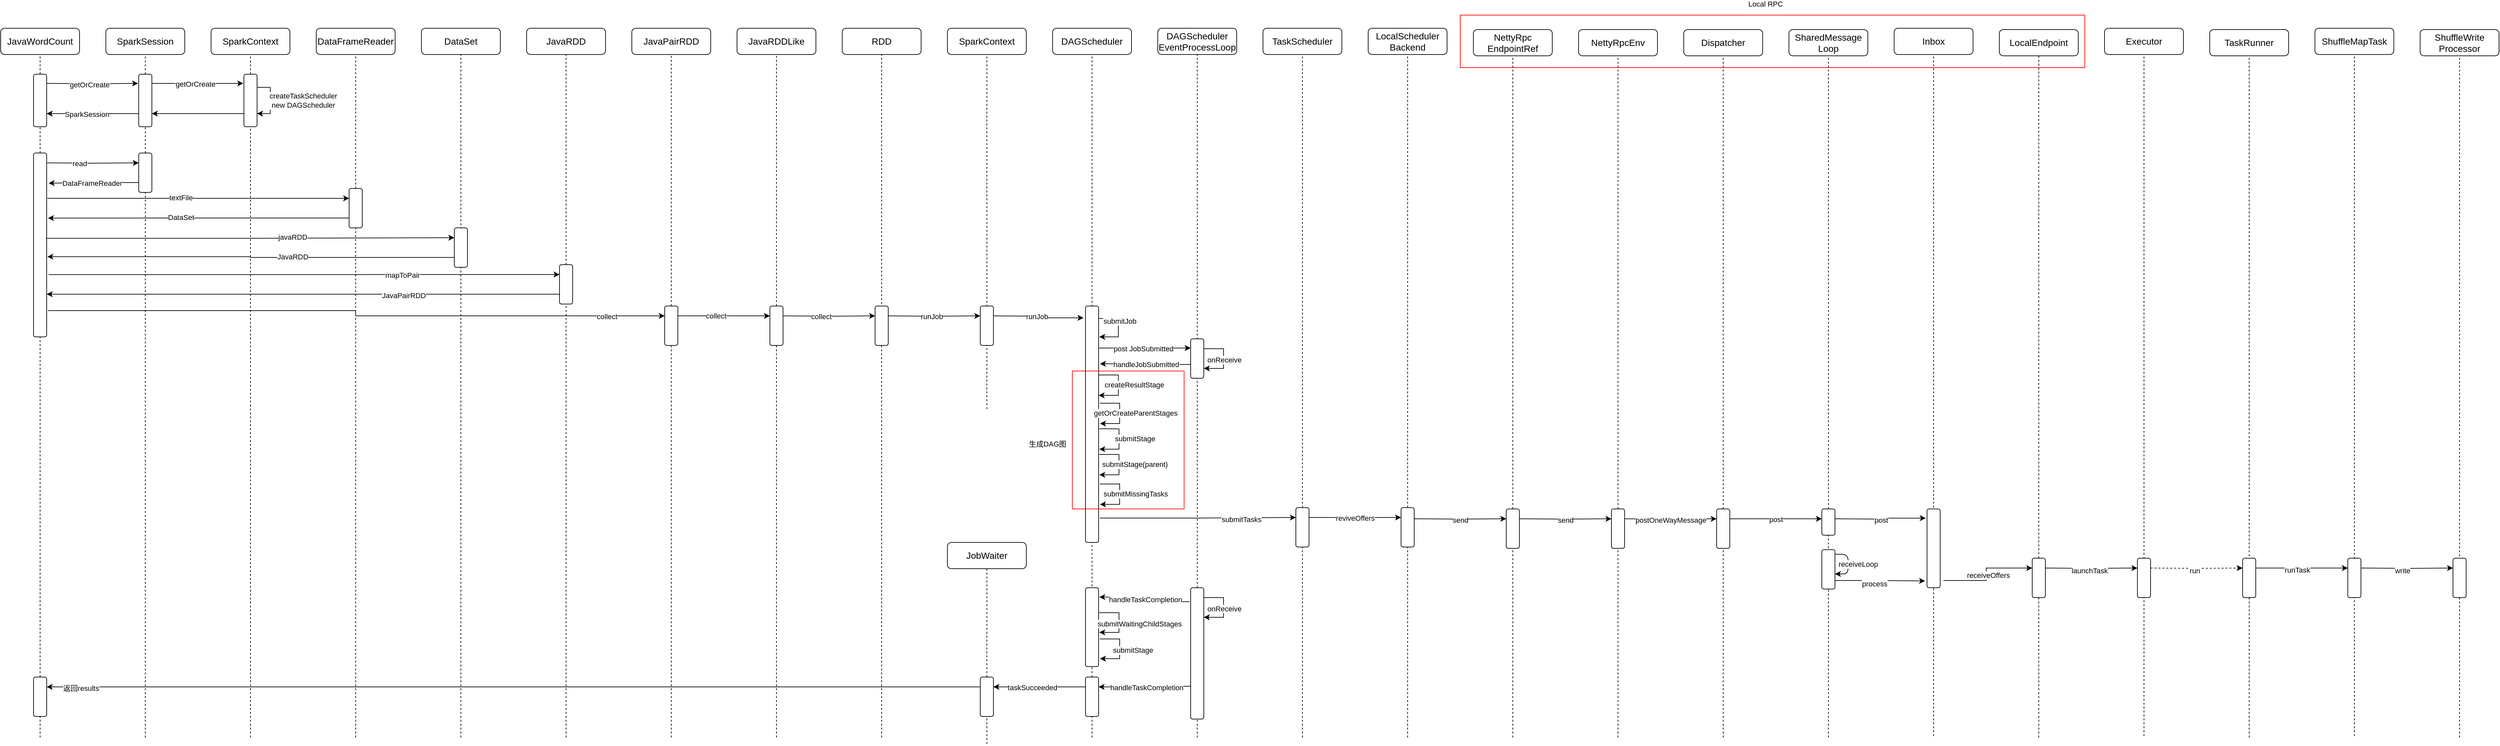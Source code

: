 <mxfile version="20.1.2" type="github">
  <diagram id="U8BS91Y_MRsQbwHD1So6" name="Page-1">
    <mxGraphModel dx="6633" dy="1079" grid="1" gridSize="10" guides="1" tooltips="1" connect="1" arrows="1" fold="1" page="1" pageScale="1" pageWidth="5000" pageHeight="3000" math="0" shadow="0">
      <root>
        <mxCell id="0" />
        <mxCell id="1" parent="0" />
        <mxCell id="0Mfr6jbFzVe-f7cG6Vl7-1" value="DataFrameReader" style="rounded=1;html=1;fontSize=14;whiteSpace=wrap;" parent="1" vertex="1">
          <mxGeometry x="-4440" y="80" width="120" height="40" as="geometry" />
        </mxCell>
        <mxCell id="0Mfr6jbFzVe-f7cG6Vl7-2" value="" style="endArrow=none;dashed=1;html=1;rounded=0;entryX=0.5;entryY=1;entryDx=0;entryDy=0;startArrow=none;" parent="1" source="-e6ujkZfyic5jgYB_E-2-20" edge="1">
          <mxGeometry width="50" height="50" relative="1" as="geometry">
            <mxPoint x="-4380" y="1160" as="sourcePoint" />
            <mxPoint x="-4380" y="120" as="targetPoint" />
          </mxGeometry>
        </mxCell>
        <mxCell id="0Mfr6jbFzVe-f7cG6Vl7-5" value="DataSet" style="rounded=1;html=1;fontSize=14;whiteSpace=wrap;" parent="1" vertex="1">
          <mxGeometry x="-4280" y="80" width="120" height="40" as="geometry" />
        </mxCell>
        <mxCell id="0Mfr6jbFzVe-f7cG6Vl7-6" value="" style="endArrow=none;dashed=1;html=1;rounded=0;entryX=0.5;entryY=1;entryDx=0;entryDy=0;startArrow=none;" parent="1" edge="1">
          <mxGeometry width="50" height="50" relative="1" as="geometry">
            <mxPoint x="-4220" y="1160" as="sourcePoint" />
            <mxPoint x="-4220" y="120" as="targetPoint" />
          </mxGeometry>
        </mxCell>
        <mxCell id="0Mfr6jbFzVe-f7cG6Vl7-7" value="JavaRDD" style="rounded=1;html=1;fontSize=14;whiteSpace=wrap;" parent="1" vertex="1">
          <mxGeometry x="-4120" y="80" width="120" height="40" as="geometry" />
        </mxCell>
        <mxCell id="0Mfr6jbFzVe-f7cG6Vl7-8" value="" style="endArrow=none;dashed=1;html=1;rounded=0;entryX=0.5;entryY=1;entryDx=0;entryDy=0;startArrow=none;" parent="1" edge="1">
          <mxGeometry width="50" height="50" relative="1" as="geometry">
            <mxPoint x="-4060" y="1160" as="sourcePoint" />
            <mxPoint x="-4060" y="120" as="targetPoint" />
          </mxGeometry>
        </mxCell>
        <mxCell id="0Mfr6jbFzVe-f7cG6Vl7-9" value="JavaPairRDD" style="rounded=1;html=1;fontSize=14;whiteSpace=wrap;" parent="1" vertex="1">
          <mxGeometry x="-3960" y="80" width="120" height="40" as="geometry" />
        </mxCell>
        <mxCell id="0Mfr6jbFzVe-f7cG6Vl7-10" value="" style="endArrow=none;dashed=1;html=1;rounded=0;entryX=0.5;entryY=1;entryDx=0;entryDy=0;startArrow=none;" parent="1" source="-e6ujkZfyic5jgYB_E-2-28" edge="1">
          <mxGeometry width="50" height="50" relative="1" as="geometry">
            <mxPoint x="-3900" y="1160" as="sourcePoint" />
            <mxPoint x="-3900" y="120" as="targetPoint" />
          </mxGeometry>
        </mxCell>
        <mxCell id="0Mfr6jbFzVe-f7cG6Vl7-11" value="JavaRDDLike" style="rounded=1;html=1;fontSize=14;whiteSpace=wrap;" parent="1" vertex="1">
          <mxGeometry x="-3800" y="80" width="120" height="40" as="geometry" />
        </mxCell>
        <mxCell id="0Mfr6jbFzVe-f7cG6Vl7-12" value="" style="endArrow=none;dashed=1;html=1;rounded=0;entryX=0.5;entryY=1;entryDx=0;entryDy=0;startArrow=none;" parent="1" source="-e6ujkZfyic5jgYB_E-2-44" edge="1">
          <mxGeometry width="50" height="50" relative="1" as="geometry">
            <mxPoint x="-3740" y="1160" as="sourcePoint" />
            <mxPoint x="-3740" y="120" as="targetPoint" />
          </mxGeometry>
        </mxCell>
        <mxCell id="0Mfr6jbFzVe-f7cG6Vl7-13" value="RDD" style="rounded=1;html=1;fontSize=14;whiteSpace=wrap;" parent="1" vertex="1">
          <mxGeometry x="-3640" y="80" width="120" height="40" as="geometry" />
        </mxCell>
        <mxCell id="0Mfr6jbFzVe-f7cG6Vl7-14" value="" style="endArrow=none;dashed=1;html=1;rounded=0;entryX=0.5;entryY=1;entryDx=0;entryDy=0;startArrow=none;" parent="1" edge="1">
          <mxGeometry width="50" height="50" relative="1" as="geometry">
            <mxPoint x="-3580" y="1160" as="sourcePoint" />
            <mxPoint x="-3580" y="120" as="targetPoint" />
          </mxGeometry>
        </mxCell>
        <mxCell id="0Mfr6jbFzVe-f7cG6Vl7-15" value="SparkContext" style="rounded=1;html=1;fontSize=14;whiteSpace=wrap;" parent="1" vertex="1">
          <mxGeometry x="-3480" y="80" width="120" height="40" as="geometry" />
        </mxCell>
        <mxCell id="0Mfr6jbFzVe-f7cG6Vl7-16" value="" style="endArrow=none;dashed=1;html=1;rounded=0;entryX=0.5;entryY=1;entryDx=0;entryDy=0;startArrow=none;" parent="1" edge="1">
          <mxGeometry width="50" height="50" relative="1" as="geometry">
            <mxPoint x="-3420" y="660" as="sourcePoint" />
            <mxPoint x="-3420" y="120" as="targetPoint" />
          </mxGeometry>
        </mxCell>
        <mxCell id="0Mfr6jbFzVe-f7cG6Vl7-17" value="DAGScheduler" style="rounded=1;html=1;fontSize=14;whiteSpace=wrap;" parent="1" vertex="1">
          <mxGeometry x="-3320" y="80" width="120" height="40" as="geometry" />
        </mxCell>
        <mxCell id="0Mfr6jbFzVe-f7cG6Vl7-18" value="" style="endArrow=none;dashed=1;html=1;rounded=0;entryX=0.5;entryY=1;entryDx=0;entryDy=0;startArrow=none;" parent="1" edge="1" source="yeJJzaqy2e3DadIRj8Ek-104">
          <mxGeometry width="50" height="50" relative="1" as="geometry">
            <mxPoint x="-3260" y="1160" as="sourcePoint" />
            <mxPoint x="-3260" y="120" as="targetPoint" />
          </mxGeometry>
        </mxCell>
        <mxCell id="0Mfr6jbFzVe-f7cG6Vl7-19" value="&lt;div&gt;DAGScheduler&lt;/div&gt;&lt;div&gt;EventProcessLoop&lt;/div&gt;" style="rounded=1;html=1;fontSize=14;whiteSpace=wrap;" parent="1" vertex="1">
          <mxGeometry x="-3160" y="80" width="120" height="40" as="geometry" />
        </mxCell>
        <mxCell id="0Mfr6jbFzVe-f7cG6Vl7-20" value="" style="endArrow=none;dashed=1;html=1;rounded=0;entryX=0.5;entryY=1;entryDx=0;entryDy=0;startArrow=none;" parent="1" edge="1" source="yeJJzaqy2e3DadIRj8Ek-89">
          <mxGeometry width="50" height="50" relative="1" as="geometry">
            <mxPoint x="-3100" y="1160" as="sourcePoint" />
            <mxPoint x="-3100" y="120" as="targetPoint" />
          </mxGeometry>
        </mxCell>
        <mxCell id="0Mfr6jbFzVe-f7cG6Vl7-21" value="TaskScheduler" style="rounded=1;html=1;fontSize=14;whiteSpace=wrap;" parent="1" vertex="1">
          <mxGeometry x="-3000" y="80" width="120" height="40" as="geometry" />
        </mxCell>
        <mxCell id="0Mfr6jbFzVe-f7cG6Vl7-22" value="" style="endArrow=none;dashed=1;html=1;rounded=0;entryX=0.5;entryY=1;entryDx=0;entryDy=0;startArrow=none;" parent="1" edge="1" source="yeJJzaqy2e3DadIRj8Ek-10">
          <mxGeometry width="50" height="50" relative="1" as="geometry">
            <mxPoint x="-2940" y="1160" as="sourcePoint" />
            <mxPoint x="-2940" y="120" as="targetPoint" />
          </mxGeometry>
        </mxCell>
        <mxCell id="0Mfr6jbFzVe-f7cG6Vl7-23" value="&lt;div&gt;LocalScheduler&lt;/div&gt;&lt;div&gt;Backend&lt;/div&gt;" style="rounded=1;html=1;fontSize=14;whiteSpace=wrap;" parent="1" vertex="1">
          <mxGeometry x="-2840" y="80" width="120" height="40" as="geometry" />
        </mxCell>
        <mxCell id="0Mfr6jbFzVe-f7cG6Vl7-24" value="" style="endArrow=none;dashed=1;html=1;rounded=0;entryX=0.5;entryY=1;entryDx=0;entryDy=0;startArrow=none;" parent="1" edge="1" source="yeJJzaqy2e3DadIRj8Ek-16">
          <mxGeometry width="50" height="50" relative="1" as="geometry">
            <mxPoint x="-2780" y="1160" as="sourcePoint" />
            <mxPoint x="-2780" y="120" as="targetPoint" />
          </mxGeometry>
        </mxCell>
        <mxCell id="0Mfr6jbFzVe-f7cG6Vl7-25" value="SparkContext" style="rounded=1;html=1;fontSize=14;whiteSpace=wrap;" parent="1" vertex="1">
          <mxGeometry x="-4600" y="80" width="120" height="40" as="geometry" />
        </mxCell>
        <mxCell id="0Mfr6jbFzVe-f7cG6Vl7-26" value="" style="endArrow=none;dashed=1;html=1;rounded=0;entryX=0.5;entryY=1;entryDx=0;entryDy=0;startArrow=none;" parent="1" source="-e6ujkZfyic5jgYB_E-2-3" edge="1">
          <mxGeometry width="50" height="50" relative="1" as="geometry">
            <mxPoint x="-4540" y="1160" as="sourcePoint" />
            <mxPoint x="-4540" y="120" as="targetPoint" />
          </mxGeometry>
        </mxCell>
        <mxCell id="0Mfr6jbFzVe-f7cG6Vl7-27" value="SparkSession" style="rounded=1;html=1;fontSize=14;whiteSpace=wrap;" parent="1" vertex="1">
          <mxGeometry x="-4760" y="80" width="120" height="40" as="geometry" />
        </mxCell>
        <mxCell id="0Mfr6jbFzVe-f7cG6Vl7-28" value="" style="endArrow=none;dashed=1;html=1;rounded=0;entryX=0.5;entryY=1;entryDx=0;entryDy=0;startArrow=none;" parent="1" source="-e6ujkZfyic5jgYB_E-2-15" edge="1">
          <mxGeometry width="50" height="50" relative="1" as="geometry">
            <mxPoint x="-4700" y="1160" as="sourcePoint" />
            <mxPoint x="-4700" y="120" as="targetPoint" />
          </mxGeometry>
        </mxCell>
        <mxCell id="0Mfr6jbFzVe-f7cG6Vl7-29" value="JavaWordCount" style="rounded=1;html=1;fontSize=14;whiteSpace=wrap;" parent="1" vertex="1">
          <mxGeometry x="-4920" y="80" width="120" height="40" as="geometry" />
        </mxCell>
        <mxCell id="0Mfr6jbFzVe-f7cG6Vl7-30" value="" style="endArrow=none;dashed=1;html=1;rounded=0;entryX=0.5;entryY=1;entryDx=0;entryDy=0;startArrow=none;" parent="1" source="-e6ujkZfyic5jgYB_E-2-13" edge="1">
          <mxGeometry width="50" height="50" relative="1" as="geometry">
            <mxPoint x="-4860" y="1160" as="sourcePoint" />
            <mxPoint x="-4860" y="120" as="targetPoint" />
          </mxGeometry>
        </mxCell>
        <mxCell id="-e6ujkZfyic5jgYB_E-2-5" style="edgeStyle=orthogonalEdgeStyle;rounded=0;orthogonalLoop=1;jettySize=auto;html=1;entryX=-0.05;entryY=0.175;entryDx=0;entryDy=0;entryPerimeter=0;" parent="1" target="-e6ujkZfyic5jgYB_E-2-2" edge="1">
          <mxGeometry relative="1" as="geometry">
            <mxPoint x="-4850" y="164" as="sourcePoint" />
          </mxGeometry>
        </mxCell>
        <mxCell id="-e6ujkZfyic5jgYB_E-2-7" value="&lt;div&gt;getOrCreate&lt;/div&gt;" style="edgeLabel;html=1;align=center;verticalAlign=middle;resizable=0;points=[];" parent="-e6ujkZfyic5jgYB_E-2-5" vertex="1" connectable="0">
          <mxGeometry x="-0.286" y="-2" relative="1" as="geometry">
            <mxPoint x="15" y="-1" as="offset" />
          </mxGeometry>
        </mxCell>
        <mxCell id="-e6ujkZfyic5jgYB_E-2-1" value="" style="rounded=1;whiteSpace=wrap;html=1;" parent="1" vertex="1">
          <mxGeometry x="-4870" y="150" width="20" height="80" as="geometry" />
        </mxCell>
        <mxCell id="-e6ujkZfyic5jgYB_E-2-6" style="edgeStyle=orthogonalEdgeStyle;rounded=0;orthogonalLoop=1;jettySize=auto;html=1;exitX=0.95;exitY=0.175;exitDx=0;exitDy=0;entryX=-0.05;entryY=0.175;entryDx=0;entryDy=0;entryPerimeter=0;exitPerimeter=0;" parent="1" source="-e6ujkZfyic5jgYB_E-2-2" target="-e6ujkZfyic5jgYB_E-2-3" edge="1">
          <mxGeometry relative="1" as="geometry">
            <mxPoint x="-4560" y="165" as="targetPoint" />
          </mxGeometry>
        </mxCell>
        <mxCell id="-e6ujkZfyic5jgYB_E-2-8" value="getOrCreate" style="edgeLabel;html=1;align=center;verticalAlign=middle;resizable=0;points=[];" parent="-e6ujkZfyic5jgYB_E-2-6" vertex="1" connectable="0">
          <mxGeometry x="-0.343" y="-1" relative="1" as="geometry">
            <mxPoint x="21" as="offset" />
          </mxGeometry>
        </mxCell>
        <mxCell id="-e6ujkZfyic5jgYB_E-2-12" style="edgeStyle=orthogonalEdgeStyle;rounded=0;orthogonalLoop=1;jettySize=auto;html=1;exitX=0;exitY=0.75;exitDx=0;exitDy=0;entryX=1;entryY=0.75;entryDx=0;entryDy=0;" parent="1" source="-e6ujkZfyic5jgYB_E-2-2" target="-e6ujkZfyic5jgYB_E-2-1" edge="1">
          <mxGeometry relative="1" as="geometry" />
        </mxCell>
        <mxCell id="-e6ujkZfyic5jgYB_E-2-26" value="SparkSession" style="edgeLabel;html=1;align=center;verticalAlign=middle;resizable=0;points=[];" parent="-e6ujkZfyic5jgYB_E-2-12" vertex="1" connectable="0">
          <mxGeometry x="0.257" y="1" relative="1" as="geometry">
            <mxPoint x="9" as="offset" />
          </mxGeometry>
        </mxCell>
        <mxCell id="-e6ujkZfyic5jgYB_E-2-2" value="" style="rounded=1;whiteSpace=wrap;html=1;" parent="1" vertex="1">
          <mxGeometry x="-4710" y="150" width="20" height="80" as="geometry" />
        </mxCell>
        <mxCell id="-e6ujkZfyic5jgYB_E-2-11" style="edgeStyle=orthogonalEdgeStyle;rounded=0;orthogonalLoop=1;jettySize=auto;html=1;exitX=0;exitY=0.75;exitDx=0;exitDy=0;entryX=1;entryY=0.75;entryDx=0;entryDy=0;" parent="1" source="-e6ujkZfyic5jgYB_E-2-3" target="-e6ujkZfyic5jgYB_E-2-2" edge="1">
          <mxGeometry relative="1" as="geometry" />
        </mxCell>
        <mxCell id="-e6ujkZfyic5jgYB_E-2-3" value="" style="rounded=1;whiteSpace=wrap;html=1;" parent="1" vertex="1">
          <mxGeometry x="-4550" y="150" width="20" height="80" as="geometry" />
        </mxCell>
        <mxCell id="-e6ujkZfyic5jgYB_E-2-4" value="" style="endArrow=none;dashed=1;html=1;rounded=0;entryX=0.5;entryY=1;entryDx=0;entryDy=0;startArrow=none;" parent="1" target="-e6ujkZfyic5jgYB_E-2-3" edge="1">
          <mxGeometry width="50" height="50" relative="1" as="geometry">
            <mxPoint x="-4540" y="1160" as="sourcePoint" />
            <mxPoint x="-4540" y="120" as="targetPoint" />
          </mxGeometry>
        </mxCell>
        <mxCell id="-e6ujkZfyic5jgYB_E-2-9" value="&lt;div&gt;createTaskScheduler&lt;/div&gt;&lt;div&gt;new DAGScheduler&lt;br&gt;&lt;/div&gt;" style="edgeStyle=orthogonalEdgeStyle;rounded=0;orthogonalLoop=1;jettySize=auto;html=1;exitX=1;exitY=0.25;exitDx=0;exitDy=0;entryX=1;entryY=0.75;entryDx=0;entryDy=0;" parent="1" source="-e6ujkZfyic5jgYB_E-2-3" target="-e6ujkZfyic5jgYB_E-2-3" edge="1">
          <mxGeometry y="50" relative="1" as="geometry">
            <mxPoint as="offset" />
          </mxGeometry>
        </mxCell>
        <mxCell id="-e6ujkZfyic5jgYB_E-2-13" value="" style="rounded=1;whiteSpace=wrap;html=1;" parent="1" vertex="1">
          <mxGeometry x="-4870" y="270" width="20" height="280" as="geometry" />
        </mxCell>
        <mxCell id="-e6ujkZfyic5jgYB_E-2-14" value="" style="endArrow=none;dashed=1;html=1;rounded=0;entryX=0.5;entryY=1;entryDx=0;entryDy=0;startArrow=none;" parent="1" target="-e6ujkZfyic5jgYB_E-2-13" edge="1" source="yeJJzaqy2e3DadIRj8Ek-116">
          <mxGeometry width="50" height="50" relative="1" as="geometry">
            <mxPoint x="-4860" y="1160" as="sourcePoint" />
            <mxPoint x="-4860" y="120" as="targetPoint" />
          </mxGeometry>
        </mxCell>
        <mxCell id="-e6ujkZfyic5jgYB_E-2-17" style="edgeStyle=orthogonalEdgeStyle;rounded=0;orthogonalLoop=1;jettySize=auto;html=1;exitX=0;exitY=0.25;exitDx=0;exitDy=0;entryX=0;entryY=0.25;entryDx=0;entryDy=0;" parent="1" target="-e6ujkZfyic5jgYB_E-2-15" edge="1">
          <mxGeometry relative="1" as="geometry">
            <mxPoint x="-4850" y="285" as="sourcePoint" />
          </mxGeometry>
        </mxCell>
        <mxCell id="-e6ujkZfyic5jgYB_E-2-35" value="read" style="edgeLabel;html=1;align=center;verticalAlign=middle;resizable=0;points=[];" parent="-e6ujkZfyic5jgYB_E-2-17" vertex="1" connectable="0">
          <mxGeometry x="-0.286" relative="1" as="geometry">
            <mxPoint as="offset" />
          </mxGeometry>
        </mxCell>
        <mxCell id="-e6ujkZfyic5jgYB_E-2-19" style="edgeStyle=orthogonalEdgeStyle;rounded=0;orthogonalLoop=1;jettySize=auto;html=1;exitX=0;exitY=0.75;exitDx=0;exitDy=0;entryX=1.15;entryY=0.164;entryDx=0;entryDy=0;entryPerimeter=0;" parent="1" source="-e6ujkZfyic5jgYB_E-2-15" target="-e6ujkZfyic5jgYB_E-2-13" edge="1">
          <mxGeometry relative="1" as="geometry" />
        </mxCell>
        <mxCell id="-e6ujkZfyic5jgYB_E-2-36" value="DataFrameReader" style="edgeLabel;html=1;align=center;verticalAlign=middle;resizable=0;points=[];" parent="-e6ujkZfyic5jgYB_E-2-19" vertex="1" connectable="0">
          <mxGeometry x="0.26" relative="1" as="geometry">
            <mxPoint x="15" as="offset" />
          </mxGeometry>
        </mxCell>
        <mxCell id="-e6ujkZfyic5jgYB_E-2-15" value="" style="rounded=1;whiteSpace=wrap;html=1;" parent="1" vertex="1">
          <mxGeometry x="-4710" y="270" width="20" height="60" as="geometry" />
        </mxCell>
        <mxCell id="-e6ujkZfyic5jgYB_E-2-16" value="" style="endArrow=none;dashed=1;html=1;rounded=0;entryX=0.5;entryY=1;entryDx=0;entryDy=0;startArrow=none;" parent="1" target="-e6ujkZfyic5jgYB_E-2-15" edge="1">
          <mxGeometry width="50" height="50" relative="1" as="geometry">
            <mxPoint x="-4700" y="1160" as="sourcePoint" />
            <mxPoint x="-4700" y="120" as="targetPoint" />
          </mxGeometry>
        </mxCell>
        <mxCell id="-e6ujkZfyic5jgYB_E-2-22" style="edgeStyle=orthogonalEdgeStyle;rounded=0;orthogonalLoop=1;jettySize=auto;html=1;exitX=0;exitY=0.25;exitDx=0;exitDy=0;entryX=1.05;entryY=0.558;entryDx=0;entryDy=0;entryPerimeter=0;" parent="1" edge="1">
          <mxGeometry relative="1" as="geometry">
            <mxPoint x="-4849" y="338.96" as="sourcePoint" />
            <mxPoint x="-4390" y="339" as="targetPoint" />
          </mxGeometry>
        </mxCell>
        <mxCell id="-e6ujkZfyic5jgYB_E-2-37" value="textFile" style="edgeLabel;html=1;align=center;verticalAlign=middle;resizable=0;points=[];" parent="-e6ujkZfyic5jgYB_E-2-22" vertex="1" connectable="0">
          <mxGeometry x="-0.116" y="1" relative="1" as="geometry">
            <mxPoint as="offset" />
          </mxGeometry>
        </mxCell>
        <mxCell id="-e6ujkZfyic5jgYB_E-2-23" style="edgeStyle=orthogonalEdgeStyle;rounded=0;orthogonalLoop=1;jettySize=auto;html=1;exitX=0;exitY=0.75;exitDx=0;exitDy=0;entryX=1.1;entryY=0.354;entryDx=0;entryDy=0;entryPerimeter=0;" parent="1" source="-e6ujkZfyic5jgYB_E-2-20" target="-e6ujkZfyic5jgYB_E-2-13" edge="1">
          <mxGeometry relative="1" as="geometry" />
        </mxCell>
        <mxCell id="-e6ujkZfyic5jgYB_E-2-38" value="DataSet" style="edgeLabel;html=1;align=center;verticalAlign=middle;resizable=0;points=[];" parent="-e6ujkZfyic5jgYB_E-2-23" vertex="1" connectable="0">
          <mxGeometry x="0.118" y="-1" relative="1" as="geometry">
            <mxPoint as="offset" />
          </mxGeometry>
        </mxCell>
        <mxCell id="-e6ujkZfyic5jgYB_E-2-20" value="" style="rounded=1;whiteSpace=wrap;html=1;" parent="1" vertex="1">
          <mxGeometry x="-4390" y="324" width="20" height="60" as="geometry" />
        </mxCell>
        <mxCell id="-e6ujkZfyic5jgYB_E-2-21" value="" style="endArrow=none;dashed=1;html=1;rounded=0;entryX=0.5;entryY=1;entryDx=0;entryDy=0;startArrow=none;" parent="1" target="-e6ujkZfyic5jgYB_E-2-20" edge="1">
          <mxGeometry width="50" height="50" relative="1" as="geometry">
            <mxPoint x="-4380" y="1160" as="sourcePoint" />
            <mxPoint x="-4380" y="120" as="targetPoint" />
          </mxGeometry>
        </mxCell>
        <mxCell id="-e6ujkZfyic5jgYB_E-2-27" style="edgeStyle=orthogonalEdgeStyle;rounded=0;orthogonalLoop=1;jettySize=auto;html=1;exitX=0.95;exitY=0.464;exitDx=0;exitDy=0;entryX=0;entryY=0.25;entryDx=0;entryDy=0;exitPerimeter=0;" parent="1" source="-e6ujkZfyic5jgYB_E-2-13" target="-e6ujkZfyic5jgYB_E-2-24" edge="1">
          <mxGeometry relative="1" as="geometry" />
        </mxCell>
        <mxCell id="-e6ujkZfyic5jgYB_E-2-39" value="javaRDD" style="edgeLabel;html=1;align=center;verticalAlign=middle;resizable=0;points=[];" parent="-e6ujkZfyic5jgYB_E-2-27" vertex="1" connectable="0">
          <mxGeometry x="0.209" y="1" relative="1" as="geometry">
            <mxPoint as="offset" />
          </mxGeometry>
        </mxCell>
        <mxCell id="-e6ujkZfyic5jgYB_E-2-30" style="edgeStyle=orthogonalEdgeStyle;rounded=0;orthogonalLoop=1;jettySize=auto;html=1;exitX=0;exitY=0.75;exitDx=0;exitDy=0;entryX=1.05;entryY=0.564;entryDx=0;entryDy=0;entryPerimeter=0;" parent="1" source="-e6ujkZfyic5jgYB_E-2-24" target="-e6ujkZfyic5jgYB_E-2-13" edge="1">
          <mxGeometry relative="1" as="geometry" />
        </mxCell>
        <mxCell id="-e6ujkZfyic5jgYB_E-2-40" value="JavaRDD" style="edgeLabel;html=1;align=center;verticalAlign=middle;resizable=0;points=[];" parent="-e6ujkZfyic5jgYB_E-2-30" vertex="1" connectable="0">
          <mxGeometry x="-0.171" y="-1" relative="1" as="geometry">
            <mxPoint x="11" as="offset" />
          </mxGeometry>
        </mxCell>
        <mxCell id="-e6ujkZfyic5jgYB_E-2-24" value="" style="rounded=1;whiteSpace=wrap;html=1;" parent="1" vertex="1">
          <mxGeometry x="-4230" y="384" width="20" height="60" as="geometry" />
        </mxCell>
        <mxCell id="-e6ujkZfyic5jgYB_E-2-31" style="edgeStyle=orthogonalEdgeStyle;rounded=0;orthogonalLoop=1;jettySize=auto;html=1;exitX=1.15;exitY=0.661;exitDx=0;exitDy=0;entryX=0;entryY=0.25;entryDx=0;entryDy=0;exitPerimeter=0;" parent="1" source="-e6ujkZfyic5jgYB_E-2-13" target="-e6ujkZfyic5jgYB_E-2-25" edge="1">
          <mxGeometry relative="1" as="geometry" />
        </mxCell>
        <mxCell id="-e6ujkZfyic5jgYB_E-2-41" value="mapToPair" style="edgeLabel;html=1;align=center;verticalAlign=middle;resizable=0;points=[];" parent="-e6ujkZfyic5jgYB_E-2-31" vertex="1" connectable="0">
          <mxGeometry x="0.384" y="-1" relative="1" as="geometry">
            <mxPoint as="offset" />
          </mxGeometry>
        </mxCell>
        <mxCell id="-e6ujkZfyic5jgYB_E-2-32" style="edgeStyle=orthogonalEdgeStyle;rounded=0;orthogonalLoop=1;jettySize=auto;html=1;exitX=0;exitY=0.75;exitDx=0;exitDy=0;" parent="1" source="-e6ujkZfyic5jgYB_E-2-25" edge="1">
          <mxGeometry relative="1" as="geometry">
            <mxPoint x="-4850" y="485" as="targetPoint" />
          </mxGeometry>
        </mxCell>
        <mxCell id="-e6ujkZfyic5jgYB_E-2-42" value="JavaPairRDD" style="edgeLabel;html=1;align=center;verticalAlign=middle;resizable=0;points=[];" parent="-e6ujkZfyic5jgYB_E-2-32" vertex="1" connectable="0">
          <mxGeometry x="-0.364" y="2" relative="1" as="geometry">
            <mxPoint x="11" as="offset" />
          </mxGeometry>
        </mxCell>
        <mxCell id="-e6ujkZfyic5jgYB_E-2-25" value="" style="rounded=1;whiteSpace=wrap;html=1;" parent="1" vertex="1">
          <mxGeometry x="-4070" y="440" width="20" height="60" as="geometry" />
        </mxCell>
        <mxCell id="-e6ujkZfyic5jgYB_E-2-33" style="edgeStyle=orthogonalEdgeStyle;rounded=0;orthogonalLoop=1;jettySize=auto;html=1;exitX=1.1;exitY=0.857;exitDx=0;exitDy=0;entryX=0;entryY=0.25;entryDx=0;entryDy=0;exitPerimeter=0;" parent="1" source="-e6ujkZfyic5jgYB_E-2-13" target="-e6ujkZfyic5jgYB_E-2-28" edge="1">
          <mxGeometry relative="1" as="geometry" />
        </mxCell>
        <mxCell id="-e6ujkZfyic5jgYB_E-2-43" value="collect" style="edgeLabel;html=1;align=center;verticalAlign=middle;resizable=0;points=[];" parent="-e6ujkZfyic5jgYB_E-2-33" vertex="1" connectable="0">
          <mxGeometry x="0.812" y="-1" relative="1" as="geometry">
            <mxPoint x="1" as="offset" />
          </mxGeometry>
        </mxCell>
        <mxCell id="-e6ujkZfyic5jgYB_E-2-46" style="edgeStyle=orthogonalEdgeStyle;rounded=0;orthogonalLoop=1;jettySize=auto;html=1;exitX=1;exitY=0.25;exitDx=0;exitDy=0;entryX=0;entryY=0.25;entryDx=0;entryDy=0;" parent="1" source="-e6ujkZfyic5jgYB_E-2-28" target="-e6ujkZfyic5jgYB_E-2-44" edge="1">
          <mxGeometry relative="1" as="geometry" />
        </mxCell>
        <mxCell id="-e6ujkZfyic5jgYB_E-2-47" value="collect" style="edgeLabel;html=1;align=center;verticalAlign=middle;resizable=0;points=[];" parent="-e6ujkZfyic5jgYB_E-2-46" vertex="1" connectable="0">
          <mxGeometry x="-0.171" relative="1" as="geometry">
            <mxPoint as="offset" />
          </mxGeometry>
        </mxCell>
        <mxCell id="-e6ujkZfyic5jgYB_E-2-28" value="" style="rounded=1;whiteSpace=wrap;html=1;" parent="1" vertex="1">
          <mxGeometry x="-3910" y="503" width="20" height="60" as="geometry" />
        </mxCell>
        <mxCell id="-e6ujkZfyic5jgYB_E-2-29" value="" style="endArrow=none;dashed=1;html=1;rounded=0;entryX=0.5;entryY=1;entryDx=0;entryDy=0;startArrow=none;" parent="1" target="-e6ujkZfyic5jgYB_E-2-28" edge="1">
          <mxGeometry width="50" height="50" relative="1" as="geometry">
            <mxPoint x="-3900" y="1160" as="sourcePoint" />
            <mxPoint x="-3900" y="120" as="targetPoint" />
          </mxGeometry>
        </mxCell>
        <mxCell id="-e6ujkZfyic5jgYB_E-2-44" value="" style="rounded=1;whiteSpace=wrap;html=1;" parent="1" vertex="1">
          <mxGeometry x="-3750" y="503" width="20" height="60" as="geometry" />
        </mxCell>
        <mxCell id="-e6ujkZfyic5jgYB_E-2-45" value="" style="endArrow=none;dashed=1;html=1;rounded=0;entryX=0.5;entryY=1;entryDx=0;entryDy=0;startArrow=none;" parent="1" target="-e6ujkZfyic5jgYB_E-2-44" edge="1">
          <mxGeometry width="50" height="50" relative="1" as="geometry">
            <mxPoint x="-3740" y="1160" as="sourcePoint" />
            <mxPoint x="-3740" y="120" as="targetPoint" />
          </mxGeometry>
        </mxCell>
        <mxCell id="-e6ujkZfyic5jgYB_E-2-48" style="edgeStyle=orthogonalEdgeStyle;rounded=0;orthogonalLoop=1;jettySize=auto;html=1;exitX=1;exitY=0.25;exitDx=0;exitDy=0;entryX=0;entryY=0.25;entryDx=0;entryDy=0;" parent="1" target="-e6ujkZfyic5jgYB_E-2-50" edge="1">
          <mxGeometry relative="1" as="geometry">
            <mxPoint x="-3730" y="518" as="sourcePoint" />
          </mxGeometry>
        </mxCell>
        <mxCell id="-e6ujkZfyic5jgYB_E-2-49" value="collect" style="edgeLabel;html=1;align=center;verticalAlign=middle;resizable=0;points=[];" parent="-e6ujkZfyic5jgYB_E-2-48" vertex="1" connectable="0">
          <mxGeometry x="-0.171" relative="1" as="geometry">
            <mxPoint as="offset" />
          </mxGeometry>
        </mxCell>
        <mxCell id="-e6ujkZfyic5jgYB_E-2-50" value="" style="rounded=1;whiteSpace=wrap;html=1;" parent="1" vertex="1">
          <mxGeometry x="-3590" y="503" width="20" height="60" as="geometry" />
        </mxCell>
        <mxCell id="-e6ujkZfyic5jgYB_E-2-51" style="edgeStyle=orthogonalEdgeStyle;rounded=0;orthogonalLoop=1;jettySize=auto;html=1;exitX=1;exitY=0.25;exitDx=0;exitDy=0;entryX=0;entryY=0.25;entryDx=0;entryDy=0;" parent="1" target="-e6ujkZfyic5jgYB_E-2-53" edge="1">
          <mxGeometry relative="1" as="geometry">
            <mxPoint x="-3570" y="518" as="sourcePoint" />
          </mxGeometry>
        </mxCell>
        <mxCell id="-e6ujkZfyic5jgYB_E-2-52" value="runJob" style="edgeLabel;html=1;align=center;verticalAlign=middle;resizable=0;points=[];" parent="-e6ujkZfyic5jgYB_E-2-51" vertex="1" connectable="0">
          <mxGeometry x="-0.171" relative="1" as="geometry">
            <mxPoint x="8" as="offset" />
          </mxGeometry>
        </mxCell>
        <mxCell id="-e6ujkZfyic5jgYB_E-2-53" value="" style="rounded=1;whiteSpace=wrap;html=1;" parent="1" vertex="1">
          <mxGeometry x="-3430" y="503" width="20" height="60" as="geometry" />
        </mxCell>
        <mxCell id="-e6ujkZfyic5jgYB_E-2-54" style="edgeStyle=orthogonalEdgeStyle;rounded=0;orthogonalLoop=1;jettySize=auto;html=1;exitX=1;exitY=0.25;exitDx=0;exitDy=0;entryX=-0.15;entryY=0.05;entryDx=0;entryDy=0;entryPerimeter=0;" parent="1" target="-e6ujkZfyic5jgYB_E-2-56" edge="1">
          <mxGeometry relative="1" as="geometry">
            <mxPoint x="-3410" y="518" as="sourcePoint" />
          </mxGeometry>
        </mxCell>
        <mxCell id="-e6ujkZfyic5jgYB_E-2-55" value="runJob" style="edgeLabel;html=1;align=center;verticalAlign=middle;resizable=0;points=[];" parent="-e6ujkZfyic5jgYB_E-2-54" vertex="1" connectable="0">
          <mxGeometry x="-0.171" relative="1" as="geometry">
            <mxPoint x="8" as="offset" />
          </mxGeometry>
        </mxCell>
        <mxCell id="-e6ujkZfyic5jgYB_E-2-56" value="" style="rounded=1;whiteSpace=wrap;html=1;" parent="1" vertex="1">
          <mxGeometry x="-3270" y="503" width="20" height="360" as="geometry" />
        </mxCell>
        <mxCell id="-e6ujkZfyic5jgYB_E-2-57" style="edgeStyle=orthogonalEdgeStyle;rounded=0;orthogonalLoop=1;jettySize=auto;html=1;exitX=1;exitY=0.119;exitDx=0;exitDy=0;exitPerimeter=0;" parent="1" source="-e6ujkZfyic5jgYB_E-2-56" edge="1">
          <mxGeometry relative="1" as="geometry">
            <mxPoint x="-3249" y="550" as="targetPoint" />
            <Array as="points">
              <mxPoint x="-3250" y="522" />
              <mxPoint x="-3220" y="522" />
              <mxPoint x="-3220" y="550" />
              <mxPoint x="-3249" y="550" />
            </Array>
          </mxGeometry>
        </mxCell>
        <mxCell id="-e6ujkZfyic5jgYB_E-2-58" value="submitJob" style="edgeLabel;html=1;align=center;verticalAlign=middle;resizable=0;points=[];" parent="-e6ujkZfyic5jgYB_E-2-57" vertex="1" connectable="0">
          <mxGeometry x="0.041" y="2" relative="1" as="geometry">
            <mxPoint as="offset" />
          </mxGeometry>
        </mxCell>
        <mxCell id="-e6ujkZfyic5jgYB_E-2-61" style="edgeStyle=orthogonalEdgeStyle;rounded=0;orthogonalLoop=1;jettySize=auto;html=1;exitX=0;exitY=0.25;exitDx=0;exitDy=0;entryX=1;entryY=0.406;entryDx=0;entryDy=0;entryPerimeter=0;" parent="1" edge="1">
          <mxGeometry relative="1" as="geometry">
            <mxPoint x="-3250" y="566.96" as="sourcePoint" />
            <mxPoint x="-3110" y="567" as="targetPoint" />
          </mxGeometry>
        </mxCell>
        <mxCell id="-e6ujkZfyic5jgYB_E-2-62" value="post JobSubmitted" style="edgeLabel;html=1;align=center;verticalAlign=middle;resizable=0;points=[];" parent="-e6ujkZfyic5jgYB_E-2-61" vertex="1" connectable="0">
          <mxGeometry x="-0.029" y="-1" relative="1" as="geometry">
            <mxPoint as="offset" />
          </mxGeometry>
        </mxCell>
        <mxCell id="-e6ujkZfyic5jgYB_E-2-65" style="edgeStyle=orthogonalEdgeStyle;rounded=0;orthogonalLoop=1;jettySize=auto;html=1;exitX=0;exitY=0.75;exitDx=0;exitDy=0;entryX=1.1;entryY=0.47;entryDx=0;entryDy=0;entryPerimeter=0;" parent="1" edge="1">
          <mxGeometry relative="1" as="geometry">
            <mxPoint x="-3110" y="592" as="sourcePoint" />
            <mxPoint x="-3248" y="591" as="targetPoint" />
            <Array as="points">
              <mxPoint x="-3179" y="592" />
              <mxPoint x="-3179" y="591" />
            </Array>
          </mxGeometry>
        </mxCell>
        <mxCell id="-e6ujkZfyic5jgYB_E-2-66" value="handleJobSubmitted" style="edgeLabel;html=1;align=center;verticalAlign=middle;resizable=0;points=[];" parent="-e6ujkZfyic5jgYB_E-2-65" vertex="1" connectable="0">
          <mxGeometry x="0.11" y="1" relative="1" as="geometry">
            <mxPoint x="8" as="offset" />
          </mxGeometry>
        </mxCell>
        <mxCell id="-e6ujkZfyic5jgYB_E-2-59" value="" style="rounded=1;whiteSpace=wrap;html=1;" parent="1" vertex="1">
          <mxGeometry x="-3110" y="553" width="20" height="60" as="geometry" />
        </mxCell>
        <mxCell id="-e6ujkZfyic5jgYB_E-2-63" style="edgeStyle=orthogonalEdgeStyle;rounded=0;orthogonalLoop=1;jettySize=auto;html=1;exitX=1;exitY=0.25;exitDx=0;exitDy=0;entryX=1;entryY=0.75;entryDx=0;entryDy=0;" parent="1" source="-e6ujkZfyic5jgYB_E-2-59" target="-e6ujkZfyic5jgYB_E-2-59" edge="1">
          <mxGeometry relative="1" as="geometry">
            <Array as="points">
              <mxPoint x="-3060" y="568" />
              <mxPoint x="-3060" y="598" />
            </Array>
          </mxGeometry>
        </mxCell>
        <mxCell id="-e6ujkZfyic5jgYB_E-2-64" value="onReceive" style="edgeLabel;html=1;align=center;verticalAlign=middle;resizable=0;points=[];" parent="-e6ujkZfyic5jgYB_E-2-63" vertex="1" connectable="0">
          <mxGeometry x="0.029" y="1" relative="1" as="geometry">
            <mxPoint as="offset" />
          </mxGeometry>
        </mxCell>
        <mxCell id="-e6ujkZfyic5jgYB_E-2-67" style="edgeStyle=orthogonalEdgeStyle;rounded=0;orthogonalLoop=1;jettySize=auto;html=1;exitX=1;exitY=0.75;exitDx=0;exitDy=0;entryX=1;entryY=0.944;entryDx=0;entryDy=0;entryPerimeter=0;" parent="1" edge="1">
          <mxGeometry relative="1" as="geometry">
            <mxPoint x="-3250" y="608" as="sourcePoint" />
            <mxPoint x="-3250" y="639.04" as="targetPoint" />
            <Array as="points">
              <mxPoint x="-3220" y="608" />
              <mxPoint x="-3220" y="639" />
            </Array>
          </mxGeometry>
        </mxCell>
        <mxCell id="-e6ujkZfyic5jgYB_E-2-68" value="createResultStage" style="edgeLabel;html=1;align=center;verticalAlign=middle;resizable=0;points=[];" parent="-e6ujkZfyic5jgYB_E-2-67" vertex="1" connectable="0">
          <mxGeometry x="-0.011" y="2" relative="1" as="geometry">
            <mxPoint x="22" as="offset" />
          </mxGeometry>
        </mxCell>
        <mxCell id="yeJJzaqy2e3DadIRj8Ek-2" style="edgeStyle=orthogonalEdgeStyle;rounded=0;orthogonalLoop=1;jettySize=auto;html=1;exitX=1;exitY=0.75;exitDx=0;exitDy=0;entryX=1;entryY=0.944;entryDx=0;entryDy=0;entryPerimeter=0;" edge="1" parent="1">
          <mxGeometry relative="1" as="geometry">
            <mxPoint x="-3248" y="651" as="sourcePoint" />
            <mxPoint x="-3248" y="682.04" as="targetPoint" />
            <Array as="points">
              <mxPoint x="-3218" y="651" />
              <mxPoint x="-3218" y="682" />
            </Array>
          </mxGeometry>
        </mxCell>
        <mxCell id="yeJJzaqy2e3DadIRj8Ek-3" value="getOrCreateParentStages" style="edgeLabel;html=1;align=center;verticalAlign=middle;resizable=0;points=[];" vertex="1" connectable="0" parent="yeJJzaqy2e3DadIRj8Ek-2">
          <mxGeometry x="-0.011" y="2" relative="1" as="geometry">
            <mxPoint x="22" as="offset" />
          </mxGeometry>
        </mxCell>
        <mxCell id="yeJJzaqy2e3DadIRj8Ek-4" style="edgeStyle=orthogonalEdgeStyle;rounded=0;orthogonalLoop=1;jettySize=auto;html=1;exitX=1;exitY=0.75;exitDx=0;exitDy=0;entryX=1;entryY=0.944;entryDx=0;entryDy=0;entryPerimeter=0;" edge="1" parent="1">
          <mxGeometry relative="1" as="geometry">
            <mxPoint x="-3249" y="690" as="sourcePoint" />
            <mxPoint x="-3249" y="721.04" as="targetPoint" />
            <Array as="points">
              <mxPoint x="-3219" y="690" />
              <mxPoint x="-3219" y="721" />
            </Array>
          </mxGeometry>
        </mxCell>
        <mxCell id="yeJJzaqy2e3DadIRj8Ek-5" value="submitStage" style="edgeLabel;html=1;align=center;verticalAlign=middle;resizable=0;points=[];" vertex="1" connectable="0" parent="yeJJzaqy2e3DadIRj8Ek-4">
          <mxGeometry x="-0.011" y="2" relative="1" as="geometry">
            <mxPoint x="22" as="offset" />
          </mxGeometry>
        </mxCell>
        <mxCell id="yeJJzaqy2e3DadIRj8Ek-6" style="edgeStyle=orthogonalEdgeStyle;rounded=0;orthogonalLoop=1;jettySize=auto;html=1;exitX=1;exitY=0.75;exitDx=0;exitDy=0;entryX=1;entryY=0.944;entryDx=0;entryDy=0;entryPerimeter=0;" edge="1" parent="1">
          <mxGeometry relative="1" as="geometry">
            <mxPoint x="-3249" y="729" as="sourcePoint" />
            <mxPoint x="-3249" y="760.04" as="targetPoint" />
            <Array as="points">
              <mxPoint x="-3219" y="729" />
              <mxPoint x="-3219" y="760" />
            </Array>
          </mxGeometry>
        </mxCell>
        <mxCell id="yeJJzaqy2e3DadIRj8Ek-7" value="submitStage(parent)" style="edgeLabel;html=1;align=center;verticalAlign=middle;resizable=0;points=[];" vertex="1" connectable="0" parent="yeJJzaqy2e3DadIRj8Ek-6">
          <mxGeometry x="-0.011" y="2" relative="1" as="geometry">
            <mxPoint x="22" as="offset" />
          </mxGeometry>
        </mxCell>
        <mxCell id="yeJJzaqy2e3DadIRj8Ek-8" style="edgeStyle=orthogonalEdgeStyle;rounded=0;orthogonalLoop=1;jettySize=auto;html=1;exitX=1;exitY=0.75;exitDx=0;exitDy=0;entryX=1;entryY=0.944;entryDx=0;entryDy=0;entryPerimeter=0;" edge="1" parent="1">
          <mxGeometry relative="1" as="geometry">
            <mxPoint x="-3248" y="774" as="sourcePoint" />
            <mxPoint x="-3248" y="805.04" as="targetPoint" />
            <Array as="points">
              <mxPoint x="-3218" y="774" />
              <mxPoint x="-3218" y="805" />
            </Array>
          </mxGeometry>
        </mxCell>
        <mxCell id="yeJJzaqy2e3DadIRj8Ek-9" value="submitMissingTasks" style="edgeLabel;html=1;align=center;verticalAlign=middle;resizable=0;points=[];" vertex="1" connectable="0" parent="yeJJzaqy2e3DadIRj8Ek-8">
          <mxGeometry x="-0.011" y="2" relative="1" as="geometry">
            <mxPoint x="22" as="offset" />
          </mxGeometry>
        </mxCell>
        <mxCell id="yeJJzaqy2e3DadIRj8Ek-12" style="edgeStyle=orthogonalEdgeStyle;rounded=0;orthogonalLoop=1;jettySize=auto;html=1;exitX=1.1;exitY=0.897;exitDx=0;exitDy=0;entryX=0;entryY=0.25;entryDx=0;entryDy=0;exitPerimeter=0;" edge="1" parent="1" source="-e6ujkZfyic5jgYB_E-2-56" target="yeJJzaqy2e3DadIRj8Ek-10">
          <mxGeometry relative="1" as="geometry" />
        </mxCell>
        <mxCell id="yeJJzaqy2e3DadIRj8Ek-13" value="&lt;div&gt;submitTasks&lt;/div&gt;" style="edgeLabel;html=1;align=center;verticalAlign=middle;resizable=0;points=[];" vertex="1" connectable="0" parent="yeJJzaqy2e3DadIRj8Ek-12">
          <mxGeometry x="0.19" y="-3" relative="1" as="geometry">
            <mxPoint x="38" as="offset" />
          </mxGeometry>
        </mxCell>
        <mxCell id="yeJJzaqy2e3DadIRj8Ek-18" style="edgeStyle=orthogonalEdgeStyle;rounded=0;orthogonalLoop=1;jettySize=auto;html=1;exitX=1;exitY=0.25;exitDx=0;exitDy=0;entryX=0;entryY=0.25;entryDx=0;entryDy=0;" edge="1" parent="1" source="yeJJzaqy2e3DadIRj8Ek-10" target="yeJJzaqy2e3DadIRj8Ek-16">
          <mxGeometry relative="1" as="geometry" />
        </mxCell>
        <mxCell id="yeJJzaqy2e3DadIRj8Ek-19" value="reviveOffers" style="edgeLabel;html=1;align=center;verticalAlign=middle;resizable=0;points=[];" vertex="1" connectable="0" parent="yeJJzaqy2e3DadIRj8Ek-18">
          <mxGeometry x="-0.214" y="-1" relative="1" as="geometry">
            <mxPoint x="15" as="offset" />
          </mxGeometry>
        </mxCell>
        <mxCell id="yeJJzaqy2e3DadIRj8Ek-10" value="" style="rounded=1;whiteSpace=wrap;html=1;" vertex="1" parent="1">
          <mxGeometry x="-2950" y="810" width="20" height="60" as="geometry" />
        </mxCell>
        <mxCell id="yeJJzaqy2e3DadIRj8Ek-11" value="" style="endArrow=none;dashed=1;html=1;rounded=0;entryX=0.5;entryY=1;entryDx=0;entryDy=0;startArrow=none;" edge="1" parent="1" target="yeJJzaqy2e3DadIRj8Ek-10">
          <mxGeometry width="50" height="50" relative="1" as="geometry">
            <mxPoint x="-2940" y="1160" as="sourcePoint" />
            <mxPoint x="-2940" y="120" as="targetPoint" />
          </mxGeometry>
        </mxCell>
        <mxCell id="yeJJzaqy2e3DadIRj8Ek-15" value="生成DAG图" style="edgeLabel;html=1;align=center;verticalAlign=middle;resizable=0;points=[];" vertex="1" connectable="0" parent="1">
          <mxGeometry x="-3320" y="710" as="geometry">
            <mxPoint x="-8" y="3" as="offset" />
          </mxGeometry>
        </mxCell>
        <mxCell id="yeJJzaqy2e3DadIRj8Ek-14" value="" style="rounded=0;whiteSpace=wrap;html=1;strokeColor=#FF0000;fillColor=none;" vertex="1" parent="1">
          <mxGeometry x="-3290" y="602" width="170" height="210" as="geometry" />
        </mxCell>
        <mxCell id="yeJJzaqy2e3DadIRj8Ek-16" value="" style="rounded=1;whiteSpace=wrap;html=1;" vertex="1" parent="1">
          <mxGeometry x="-2790" y="810" width="20" height="60" as="geometry" />
        </mxCell>
        <mxCell id="yeJJzaqy2e3DadIRj8Ek-17" value="" style="endArrow=none;dashed=1;html=1;rounded=0;entryX=0.5;entryY=1;entryDx=0;entryDy=0;startArrow=none;" edge="1" parent="1" target="yeJJzaqy2e3DadIRj8Ek-16">
          <mxGeometry width="50" height="50" relative="1" as="geometry">
            <mxPoint x="-2780" y="1160" as="sourcePoint" />
            <mxPoint x="-2780" y="120" as="targetPoint" />
          </mxGeometry>
        </mxCell>
        <mxCell id="yeJJzaqy2e3DadIRj8Ek-20" value="&lt;div&gt;NettyRpc&lt;/div&gt;&lt;div&gt;EndpointRef&lt;br&gt;&lt;/div&gt;" style="rounded=1;html=1;fontSize=14;whiteSpace=wrap;" vertex="1" parent="1">
          <mxGeometry x="-2680" y="82" width="120" height="40" as="geometry" />
        </mxCell>
        <mxCell id="yeJJzaqy2e3DadIRj8Ek-21" value="" style="endArrow=none;dashed=1;html=1;rounded=0;entryX=0.5;entryY=1;entryDx=0;entryDy=0;startArrow=none;" edge="1" parent="1">
          <mxGeometry width="50" height="50" relative="1" as="geometry">
            <mxPoint x="-2620" y="1160" as="sourcePoint" />
            <mxPoint x="-2620" y="122" as="targetPoint" />
          </mxGeometry>
        </mxCell>
        <mxCell id="yeJJzaqy2e3DadIRj8Ek-22" style="edgeStyle=orthogonalEdgeStyle;rounded=0;orthogonalLoop=1;jettySize=auto;html=1;exitX=1;exitY=0.25;exitDx=0;exitDy=0;entryX=0;entryY=0.25;entryDx=0;entryDy=0;" edge="1" parent="1" target="yeJJzaqy2e3DadIRj8Ek-24">
          <mxGeometry relative="1" as="geometry">
            <mxPoint x="-2770" y="827" as="sourcePoint" />
          </mxGeometry>
        </mxCell>
        <mxCell id="yeJJzaqy2e3DadIRj8Ek-23" value="send" style="edgeLabel;html=1;align=center;verticalAlign=middle;resizable=0;points=[];" vertex="1" connectable="0" parent="yeJJzaqy2e3DadIRj8Ek-22">
          <mxGeometry x="-0.214" y="-1" relative="1" as="geometry">
            <mxPoint x="15" as="offset" />
          </mxGeometry>
        </mxCell>
        <mxCell id="yeJJzaqy2e3DadIRj8Ek-24" value="" style="rounded=1;whiteSpace=wrap;html=1;" vertex="1" parent="1">
          <mxGeometry x="-2630" y="812" width="20" height="60" as="geometry" />
        </mxCell>
        <mxCell id="yeJJzaqy2e3DadIRj8Ek-25" value="NettyRpcEnv" style="rounded=1;html=1;fontSize=14;whiteSpace=wrap;" vertex="1" parent="1">
          <mxGeometry x="-2520" y="82" width="120" height="40" as="geometry" />
        </mxCell>
        <mxCell id="yeJJzaqy2e3DadIRj8Ek-26" value="" style="endArrow=none;dashed=1;html=1;rounded=0;entryX=0.5;entryY=1;entryDx=0;entryDy=0;startArrow=none;" edge="1" parent="1">
          <mxGeometry width="50" height="50" relative="1" as="geometry">
            <mxPoint x="-2460" y="1160" as="sourcePoint" />
            <mxPoint x="-2460" y="122" as="targetPoint" />
          </mxGeometry>
        </mxCell>
        <mxCell id="yeJJzaqy2e3DadIRj8Ek-27" value="Dispatcher" style="rounded=1;html=1;fontSize=14;whiteSpace=wrap;" vertex="1" parent="1">
          <mxGeometry x="-2360" y="82" width="120" height="40" as="geometry" />
        </mxCell>
        <mxCell id="yeJJzaqy2e3DadIRj8Ek-28" value="" style="endArrow=none;dashed=1;html=1;rounded=0;entryX=0.5;entryY=1;entryDx=0;entryDy=0;startArrow=none;" edge="1" parent="1">
          <mxGeometry width="50" height="50" relative="1" as="geometry">
            <mxPoint x="-2300" y="1160" as="sourcePoint" />
            <mxPoint x="-2300" y="122" as="targetPoint" />
          </mxGeometry>
        </mxCell>
        <mxCell id="yeJJzaqy2e3DadIRj8Ek-29" value="&lt;div&gt;SharedMessage&lt;/div&gt;&lt;div&gt;Loop&lt;/div&gt;" style="rounded=1;html=1;fontSize=14;whiteSpace=wrap;" vertex="1" parent="1">
          <mxGeometry x="-2200" y="82" width="120" height="40" as="geometry" />
        </mxCell>
        <mxCell id="yeJJzaqy2e3DadIRj8Ek-30" value="" style="endArrow=none;dashed=1;html=1;rounded=0;entryX=0.5;entryY=1;entryDx=0;entryDy=0;startArrow=none;" edge="1" parent="1">
          <mxGeometry width="50" height="50" relative="1" as="geometry">
            <mxPoint x="-2140" y="1160" as="sourcePoint" />
            <mxPoint x="-2140" y="122" as="targetPoint" />
          </mxGeometry>
        </mxCell>
        <mxCell id="yeJJzaqy2e3DadIRj8Ek-31" value="Inbox" style="rounded=1;html=1;fontSize=14;whiteSpace=wrap;" vertex="1" parent="1">
          <mxGeometry x="-2040" y="80" width="120" height="40" as="geometry" />
        </mxCell>
        <mxCell id="yeJJzaqy2e3DadIRj8Ek-32" value="" style="endArrow=none;dashed=1;html=1;rounded=0;entryX=0.5;entryY=1;entryDx=0;entryDy=0;startArrow=none;" edge="1" parent="1">
          <mxGeometry width="50" height="50" relative="1" as="geometry">
            <mxPoint x="-1980" y="1158" as="sourcePoint" />
            <mxPoint x="-1980" y="120" as="targetPoint" />
          </mxGeometry>
        </mxCell>
        <mxCell id="yeJJzaqy2e3DadIRj8Ek-33" value="LocalEndpoint" style="rounded=1;html=1;fontSize=14;whiteSpace=wrap;" vertex="1" parent="1">
          <mxGeometry x="-1880" y="82" width="120" height="40" as="geometry" />
        </mxCell>
        <mxCell id="yeJJzaqy2e3DadIRj8Ek-34" value="" style="endArrow=none;dashed=1;html=1;rounded=0;entryX=0.5;entryY=1;entryDx=0;entryDy=0;startArrow=none;" edge="1" parent="1" source="yeJJzaqy2e3DadIRj8Ek-67">
          <mxGeometry width="50" height="50" relative="1" as="geometry">
            <mxPoint x="-1820" y="1160" as="sourcePoint" />
            <mxPoint x="-1820" y="122" as="targetPoint" />
          </mxGeometry>
        </mxCell>
        <mxCell id="yeJJzaqy2e3DadIRj8Ek-35" value="Executor" style="rounded=1;html=1;fontSize=14;whiteSpace=wrap;" vertex="1" parent="1">
          <mxGeometry x="-1720" y="80" width="120" height="40" as="geometry" />
        </mxCell>
        <mxCell id="yeJJzaqy2e3DadIRj8Ek-36" value="" style="endArrow=none;dashed=1;html=1;rounded=0;entryX=0.5;entryY=1;entryDx=0;entryDy=0;startArrow=none;" edge="1" parent="1">
          <mxGeometry width="50" height="50" relative="1" as="geometry">
            <mxPoint x="-1660" y="1158" as="sourcePoint" />
            <mxPoint x="-1660" y="120" as="targetPoint" />
          </mxGeometry>
        </mxCell>
        <mxCell id="yeJJzaqy2e3DadIRj8Ek-37" value="TaskRunner" style="rounded=1;html=1;fontSize=14;whiteSpace=wrap;" vertex="1" parent="1">
          <mxGeometry x="-1560" y="82" width="120" height="40" as="geometry" />
        </mxCell>
        <mxCell id="yeJJzaqy2e3DadIRj8Ek-38" value="" style="endArrow=none;dashed=1;html=1;rounded=0;entryX=0.5;entryY=1;entryDx=0;entryDy=0;startArrow=none;" edge="1" parent="1">
          <mxGeometry width="50" height="50" relative="1" as="geometry">
            <mxPoint x="-1500" y="1160" as="sourcePoint" />
            <mxPoint x="-1500" y="122" as="targetPoint" />
          </mxGeometry>
        </mxCell>
        <mxCell id="yeJJzaqy2e3DadIRj8Ek-39" value="ShuffleMapTask" style="rounded=1;html=1;fontSize=14;whiteSpace=wrap;" vertex="1" parent="1">
          <mxGeometry x="-1400" y="80" width="120" height="40" as="geometry" />
        </mxCell>
        <mxCell id="yeJJzaqy2e3DadIRj8Ek-40" value="" style="endArrow=none;dashed=1;html=1;rounded=0;entryX=0.5;entryY=1;entryDx=0;entryDy=0;startArrow=none;" edge="1" parent="1">
          <mxGeometry width="50" height="50" relative="1" as="geometry">
            <mxPoint x="-1340" y="1158" as="sourcePoint" />
            <mxPoint x="-1340" y="120" as="targetPoint" />
          </mxGeometry>
        </mxCell>
        <mxCell id="yeJJzaqy2e3DadIRj8Ek-41" value="&lt;div&gt;ShuffleWrite&lt;/div&gt;&lt;div&gt;Processor&lt;/div&gt;" style="rounded=1;html=1;fontSize=14;whiteSpace=wrap;" vertex="1" parent="1">
          <mxGeometry x="-1240" y="82" width="120" height="40" as="geometry" />
        </mxCell>
        <mxCell id="yeJJzaqy2e3DadIRj8Ek-42" value="" style="endArrow=none;dashed=1;html=1;rounded=0;entryX=0.5;entryY=1;entryDx=0;entryDy=0;startArrow=none;" edge="1" parent="1">
          <mxGeometry width="50" height="50" relative="1" as="geometry">
            <mxPoint x="-1180" y="1160" as="sourcePoint" />
            <mxPoint x="-1180" y="122" as="targetPoint" />
          </mxGeometry>
        </mxCell>
        <mxCell id="yeJJzaqy2e3DadIRj8Ek-47" style="edgeStyle=orthogonalEdgeStyle;rounded=0;orthogonalLoop=1;jettySize=auto;html=1;exitX=1;exitY=0.25;exitDx=0;exitDy=0;entryX=0;entryY=0.25;entryDx=0;entryDy=0;" edge="1" parent="1" target="yeJJzaqy2e3DadIRj8Ek-49">
          <mxGeometry relative="1" as="geometry">
            <mxPoint x="-2610" y="827" as="sourcePoint" />
          </mxGeometry>
        </mxCell>
        <mxCell id="yeJJzaqy2e3DadIRj8Ek-48" value="send" style="edgeLabel;html=1;align=center;verticalAlign=middle;resizable=0;points=[];" vertex="1" connectable="0" parent="yeJJzaqy2e3DadIRj8Ek-47">
          <mxGeometry x="-0.214" y="-1" relative="1" as="geometry">
            <mxPoint x="15" as="offset" />
          </mxGeometry>
        </mxCell>
        <mxCell id="yeJJzaqy2e3DadIRj8Ek-49" value="" style="rounded=1;whiteSpace=wrap;html=1;" vertex="1" parent="1">
          <mxGeometry x="-2470" y="812" width="20" height="60" as="geometry" />
        </mxCell>
        <mxCell id="yeJJzaqy2e3DadIRj8Ek-50" style="edgeStyle=orthogonalEdgeStyle;rounded=0;orthogonalLoop=1;jettySize=auto;html=1;exitX=1;exitY=0.25;exitDx=0;exitDy=0;entryX=0;entryY=0.25;entryDx=0;entryDy=0;" edge="1" parent="1" target="yeJJzaqy2e3DadIRj8Ek-52">
          <mxGeometry relative="1" as="geometry">
            <mxPoint x="-2450" y="827" as="sourcePoint" />
          </mxGeometry>
        </mxCell>
        <mxCell id="yeJJzaqy2e3DadIRj8Ek-51" value="postOneWayMessage" style="edgeLabel;html=1;align=center;verticalAlign=middle;resizable=0;points=[];" vertex="1" connectable="0" parent="yeJJzaqy2e3DadIRj8Ek-50">
          <mxGeometry x="-0.214" y="-1" relative="1" as="geometry">
            <mxPoint x="15" as="offset" />
          </mxGeometry>
        </mxCell>
        <mxCell id="yeJJzaqy2e3DadIRj8Ek-52" value="" style="rounded=1;whiteSpace=wrap;html=1;" vertex="1" parent="1">
          <mxGeometry x="-2310" y="812" width="20" height="60" as="geometry" />
        </mxCell>
        <mxCell id="yeJJzaqy2e3DadIRj8Ek-53" style="edgeStyle=orthogonalEdgeStyle;rounded=0;orthogonalLoop=1;jettySize=auto;html=1;exitX=1;exitY=0.25;exitDx=0;exitDy=0;" edge="1" parent="1">
          <mxGeometry relative="1" as="geometry">
            <mxPoint x="-2290" y="827" as="sourcePoint" />
            <mxPoint x="-2150" y="827" as="targetPoint" />
          </mxGeometry>
        </mxCell>
        <mxCell id="yeJJzaqy2e3DadIRj8Ek-54" value="post" style="edgeLabel;html=1;align=center;verticalAlign=middle;resizable=0;points=[];" vertex="1" connectable="0" parent="yeJJzaqy2e3DadIRj8Ek-53">
          <mxGeometry x="-0.214" y="-1" relative="1" as="geometry">
            <mxPoint x="15" as="offset" />
          </mxGeometry>
        </mxCell>
        <mxCell id="yeJJzaqy2e3DadIRj8Ek-65" style="edgeStyle=orthogonalEdgeStyle;rounded=0;orthogonalLoop=1;jettySize=auto;html=1;exitX=1;exitY=0.75;exitDx=0;exitDy=0;entryX=-0.15;entryY=0.897;entryDx=0;entryDy=0;entryPerimeter=0;startArrow=none;" edge="1" parent="1">
          <mxGeometry relative="1" as="geometry">
            <mxPoint x="-2130" y="921" as="sourcePoint" />
            <mxPoint x="-1993" y="921.64" as="targetPoint" />
            <Array as="points">
              <mxPoint x="-2062" y="921" />
              <mxPoint x="-1993" y="922" />
            </Array>
          </mxGeometry>
        </mxCell>
        <mxCell id="yeJJzaqy2e3DadIRj8Ek-123" value="process" style="edgeLabel;html=1;align=center;verticalAlign=middle;resizable=0;points=[];" vertex="1" connectable="0" parent="yeJJzaqy2e3DadIRj8Ek-65">
          <mxGeometry x="-0.129" y="-5" relative="1" as="geometry">
            <mxPoint as="offset" />
          </mxGeometry>
        </mxCell>
        <mxCell id="yeJJzaqy2e3DadIRj8Ek-55" value="" style="rounded=1;whiteSpace=wrap;html=1;" vertex="1" parent="1">
          <mxGeometry x="-2150" y="812" width="20" height="40" as="geometry" />
        </mxCell>
        <mxCell id="yeJJzaqy2e3DadIRj8Ek-56" style="edgeStyle=orthogonalEdgeStyle;rounded=0;orthogonalLoop=1;jettySize=auto;html=1;exitX=1;exitY=0.25;exitDx=0;exitDy=0;entryX=-0.1;entryY=0.117;entryDx=0;entryDy=0;entryPerimeter=0;" edge="1" parent="1" target="yeJJzaqy2e3DadIRj8Ek-58">
          <mxGeometry relative="1" as="geometry">
            <mxPoint x="-2130" y="827" as="sourcePoint" />
            <mxPoint x="-2000" y="827" as="targetPoint" />
          </mxGeometry>
        </mxCell>
        <mxCell id="yeJJzaqy2e3DadIRj8Ek-57" value="post" style="edgeLabel;html=1;align=center;verticalAlign=middle;resizable=0;points=[];" vertex="1" connectable="0" parent="yeJJzaqy2e3DadIRj8Ek-56">
          <mxGeometry x="-0.214" y="-1" relative="1" as="geometry">
            <mxPoint x="15" as="offset" />
          </mxGeometry>
        </mxCell>
        <mxCell id="yeJJzaqy2e3DadIRj8Ek-70" style="edgeStyle=orthogonalEdgeStyle;rounded=0;orthogonalLoop=1;jettySize=auto;html=1;exitX=1.25;exitY=0.908;exitDx=0;exitDy=0;entryX=0;entryY=0.25;entryDx=0;entryDy=0;exitPerimeter=0;" edge="1" parent="1" source="yeJJzaqy2e3DadIRj8Ek-58" target="yeJJzaqy2e3DadIRj8Ek-67">
          <mxGeometry relative="1" as="geometry" />
        </mxCell>
        <mxCell id="yeJJzaqy2e3DadIRj8Ek-71" value="receiveOffers" style="edgeLabel;html=1;align=center;verticalAlign=middle;resizable=0;points=[];" vertex="1" connectable="0" parent="yeJJzaqy2e3DadIRj8Ek-70">
          <mxGeometry x="-0.043" y="-3" relative="1" as="geometry">
            <mxPoint as="offset" />
          </mxGeometry>
        </mxCell>
        <mxCell id="yeJJzaqy2e3DadIRj8Ek-58" value="" style="rounded=1;whiteSpace=wrap;html=1;" vertex="1" parent="1">
          <mxGeometry x="-1990" y="812" width="20" height="120" as="geometry" />
        </mxCell>
        <mxCell id="yeJJzaqy2e3DadIRj8Ek-61" style="edgeStyle=orthogonalEdgeStyle;rounded=1;orthogonalLoop=1;jettySize=auto;html=1;exitX=1;exitY=0.25;exitDx=0;exitDy=0;entryX=1;entryY=0.75;entryDx=0;entryDy=0;" edge="1" parent="1">
          <mxGeometry relative="1" as="geometry">
            <mxPoint x="-2130" y="881" as="sourcePoint" />
            <mxPoint x="-2130" y="911" as="targetPoint" />
            <Array as="points">
              <mxPoint x="-2110" y="881" />
              <mxPoint x="-2110" y="911" />
            </Array>
          </mxGeometry>
        </mxCell>
        <mxCell id="yeJJzaqy2e3DadIRj8Ek-62" value="receiveLoop" style="edgeLabel;html=1;align=center;verticalAlign=middle;resizable=0;points=[];" vertex="1" connectable="0" parent="yeJJzaqy2e3DadIRj8Ek-61">
          <mxGeometry y="1" relative="1" as="geometry">
            <mxPoint x="14" as="offset" />
          </mxGeometry>
        </mxCell>
        <mxCell id="yeJJzaqy2e3DadIRj8Ek-67" value="" style="rounded=1;whiteSpace=wrap;html=1;" vertex="1" parent="1">
          <mxGeometry x="-1830" y="887" width="20" height="60" as="geometry" />
        </mxCell>
        <mxCell id="yeJJzaqy2e3DadIRj8Ek-68" value="" style="endArrow=none;dashed=1;html=1;rounded=0;entryX=0.5;entryY=1;entryDx=0;entryDy=0;startArrow=none;" edge="1" parent="1" target="yeJJzaqy2e3DadIRj8Ek-67">
          <mxGeometry width="50" height="50" relative="1" as="geometry">
            <mxPoint x="-1820" y="1160" as="sourcePoint" />
            <mxPoint x="-1820" y="122" as="targetPoint" />
          </mxGeometry>
        </mxCell>
        <mxCell id="yeJJzaqy2e3DadIRj8Ek-72" value="" style="rounded=0;whiteSpace=wrap;html=1;strokeColor=#FF0000;fillColor=none;" vertex="1" parent="1">
          <mxGeometry x="-2700" y="60" width="950" height="80" as="geometry" />
        </mxCell>
        <mxCell id="yeJJzaqy2e3DadIRj8Ek-73" value="&lt;div&gt;Local RPC&lt;br&gt;&lt;/div&gt;" style="edgeLabel;html=1;align=center;verticalAlign=middle;resizable=0;points=[];" vertex="1" connectable="0" parent="1">
          <mxGeometry x="-2220" y="47" as="geometry">
            <mxPoint x="-16" y="-4" as="offset" />
          </mxGeometry>
        </mxCell>
        <mxCell id="yeJJzaqy2e3DadIRj8Ek-74" style="edgeStyle=orthogonalEdgeStyle;rounded=0;orthogonalLoop=1;jettySize=auto;html=1;exitX=1;exitY=0.75;exitDx=0;exitDy=0;entryX=0;entryY=0.25;entryDx=0;entryDy=0;" edge="1" parent="1" target="yeJJzaqy2e3DadIRj8Ek-76">
          <mxGeometry relative="1" as="geometry">
            <mxPoint x="-1810" y="902" as="sourcePoint" />
          </mxGeometry>
        </mxCell>
        <mxCell id="yeJJzaqy2e3DadIRj8Ek-75" value="launchTask" style="edgeLabel;html=1;align=center;verticalAlign=middle;resizable=0;points=[];" vertex="1" connectable="0" parent="yeJJzaqy2e3DadIRj8Ek-74">
          <mxGeometry x="-0.043" y="-3" relative="1" as="geometry">
            <mxPoint as="offset" />
          </mxGeometry>
        </mxCell>
        <mxCell id="yeJJzaqy2e3DadIRj8Ek-76" value="" style="rounded=1;whiteSpace=wrap;html=1;" vertex="1" parent="1">
          <mxGeometry x="-1670" y="887" width="20" height="60" as="geometry" />
        </mxCell>
        <mxCell id="yeJJzaqy2e3DadIRj8Ek-77" style="edgeStyle=orthogonalEdgeStyle;rounded=0;orthogonalLoop=1;jettySize=auto;html=1;exitX=1;exitY=0.75;exitDx=0;exitDy=0;entryX=0;entryY=0.25;entryDx=0;entryDy=0;dashed=1;" edge="1" parent="1" target="yeJJzaqy2e3DadIRj8Ek-79">
          <mxGeometry relative="1" as="geometry">
            <mxPoint x="-1650" y="902" as="sourcePoint" />
          </mxGeometry>
        </mxCell>
        <mxCell id="yeJJzaqy2e3DadIRj8Ek-78" value="run" style="edgeLabel;html=1;align=center;verticalAlign=middle;resizable=0;points=[];" vertex="1" connectable="0" parent="yeJJzaqy2e3DadIRj8Ek-77">
          <mxGeometry x="-0.043" y="-3" relative="1" as="geometry">
            <mxPoint as="offset" />
          </mxGeometry>
        </mxCell>
        <mxCell id="yeJJzaqy2e3DadIRj8Ek-81" style="edgeStyle=orthogonalEdgeStyle;rounded=0;orthogonalLoop=1;jettySize=auto;html=1;exitX=1;exitY=0.25;exitDx=0;exitDy=0;entryX=0;entryY=0.25;entryDx=0;entryDy=0;" edge="1" parent="1" source="yeJJzaqy2e3DadIRj8Ek-79" target="yeJJzaqy2e3DadIRj8Ek-80">
          <mxGeometry relative="1" as="geometry" />
        </mxCell>
        <mxCell id="yeJJzaqy2e3DadIRj8Ek-82" value="runTask" style="edgeLabel;html=1;align=center;verticalAlign=middle;resizable=0;points=[];" vertex="1" connectable="0" parent="yeJJzaqy2e3DadIRj8Ek-81">
          <mxGeometry x="-0.11" y="-3" relative="1" as="geometry">
            <mxPoint as="offset" />
          </mxGeometry>
        </mxCell>
        <mxCell id="yeJJzaqy2e3DadIRj8Ek-79" value="" style="rounded=1;whiteSpace=wrap;html=1;" vertex="1" parent="1">
          <mxGeometry x="-1510" y="887" width="20" height="60" as="geometry" />
        </mxCell>
        <mxCell id="yeJJzaqy2e3DadIRj8Ek-80" value="" style="rounded=1;whiteSpace=wrap;html=1;" vertex="1" parent="1">
          <mxGeometry x="-1350" y="887" width="20" height="60" as="geometry" />
        </mxCell>
        <mxCell id="yeJJzaqy2e3DadIRj8Ek-83" style="edgeStyle=orthogonalEdgeStyle;rounded=0;orthogonalLoop=1;jettySize=auto;html=1;exitX=1;exitY=0.25;exitDx=0;exitDy=0;entryX=0;entryY=0.25;entryDx=0;entryDy=0;" edge="1" parent="1" target="yeJJzaqy2e3DadIRj8Ek-85">
          <mxGeometry relative="1" as="geometry">
            <mxPoint x="-1330" y="902" as="sourcePoint" />
          </mxGeometry>
        </mxCell>
        <mxCell id="yeJJzaqy2e3DadIRj8Ek-84" value="write" style="edgeLabel;html=1;align=center;verticalAlign=middle;resizable=0;points=[];" vertex="1" connectable="0" parent="yeJJzaqy2e3DadIRj8Ek-83">
          <mxGeometry x="-0.11" y="-3" relative="1" as="geometry">
            <mxPoint as="offset" />
          </mxGeometry>
        </mxCell>
        <mxCell id="yeJJzaqy2e3DadIRj8Ek-85" value="" style="rounded=1;whiteSpace=wrap;html=1;" vertex="1" parent="1">
          <mxGeometry x="-1190" y="887" width="20" height="60" as="geometry" />
        </mxCell>
        <mxCell id="yeJJzaqy2e3DadIRj8Ek-94" style="edgeStyle=orthogonalEdgeStyle;rounded=0;orthogonalLoop=1;jettySize=auto;html=1;exitX=-0.083;exitY=0.106;exitDx=0;exitDy=0;entryX=1.05;entryY=0.119;entryDx=0;entryDy=0;entryPerimeter=0;exitPerimeter=0;" edge="1" parent="1" source="yeJJzaqy2e3DadIRj8Ek-89" target="yeJJzaqy2e3DadIRj8Ek-93">
          <mxGeometry relative="1" as="geometry" />
        </mxCell>
        <mxCell id="yeJJzaqy2e3DadIRj8Ek-95" value="handleTaskCompletion" style="edgeLabel;html=1;align=center;verticalAlign=middle;resizable=0;points=[];" vertex="1" connectable="0" parent="yeJJzaqy2e3DadIRj8Ek-94">
          <mxGeometry x="0.052" y="3" relative="1" as="geometry">
            <mxPoint x="2" as="offset" />
          </mxGeometry>
        </mxCell>
        <mxCell id="yeJJzaqy2e3DadIRj8Ek-106" style="edgeStyle=orthogonalEdgeStyle;rounded=0;orthogonalLoop=1;jettySize=auto;html=1;exitX=0;exitY=0.75;exitDx=0;exitDy=0;entryX=1;entryY=0.25;entryDx=0;entryDy=0;" edge="1" parent="1" source="yeJJzaqy2e3DadIRj8Ek-89" target="yeJJzaqy2e3DadIRj8Ek-104">
          <mxGeometry relative="1" as="geometry" />
        </mxCell>
        <mxCell id="yeJJzaqy2e3DadIRj8Ek-107" value="handleTaskCompletion" style="edgeLabel;html=1;align=center;verticalAlign=middle;resizable=0;points=[];" vertex="1" connectable="0" parent="yeJJzaqy2e3DadIRj8Ek-106">
          <mxGeometry x="-0.049" y="2" relative="1" as="geometry">
            <mxPoint as="offset" />
          </mxGeometry>
        </mxCell>
        <mxCell id="yeJJzaqy2e3DadIRj8Ek-89" value="" style="rounded=1;whiteSpace=wrap;html=1;" vertex="1" parent="1">
          <mxGeometry x="-3110" y="932" width="20" height="200" as="geometry" />
        </mxCell>
        <mxCell id="yeJJzaqy2e3DadIRj8Ek-90" value="" style="endArrow=none;dashed=1;html=1;rounded=0;entryX=0.5;entryY=1;entryDx=0;entryDy=0;startArrow=none;" edge="1" parent="1" target="yeJJzaqy2e3DadIRj8Ek-89">
          <mxGeometry width="50" height="50" relative="1" as="geometry">
            <mxPoint x="-3100" y="1160" as="sourcePoint" />
            <mxPoint x="-3100" y="120" as="targetPoint" />
          </mxGeometry>
        </mxCell>
        <mxCell id="yeJJzaqy2e3DadIRj8Ek-91" style="edgeStyle=orthogonalEdgeStyle;rounded=0;orthogonalLoop=1;jettySize=auto;html=1;exitX=1;exitY=0.25;exitDx=0;exitDy=0;entryX=1;entryY=0.75;entryDx=0;entryDy=0;" edge="1" parent="1">
          <mxGeometry relative="1" as="geometry">
            <Array as="points">
              <mxPoint x="-3060" y="946.97" />
              <mxPoint x="-3060" y="976.97" />
            </Array>
            <mxPoint x="-3090" y="946.97" as="sourcePoint" />
            <mxPoint x="-3090" y="976.97" as="targetPoint" />
          </mxGeometry>
        </mxCell>
        <mxCell id="yeJJzaqy2e3DadIRj8Ek-92" value="onReceive" style="edgeLabel;html=1;align=center;verticalAlign=middle;resizable=0;points=[];" vertex="1" connectable="0" parent="yeJJzaqy2e3DadIRj8Ek-91">
          <mxGeometry x="0.029" y="1" relative="1" as="geometry">
            <mxPoint as="offset" />
          </mxGeometry>
        </mxCell>
        <mxCell id="yeJJzaqy2e3DadIRj8Ek-93" value="" style="rounded=1;whiteSpace=wrap;html=1;" vertex="1" parent="1">
          <mxGeometry x="-3270" y="932" width="20" height="120" as="geometry" />
        </mxCell>
        <mxCell id="yeJJzaqy2e3DadIRj8Ek-100" style="edgeStyle=orthogonalEdgeStyle;rounded=0;orthogonalLoop=1;jettySize=auto;html=1;exitX=1;exitY=0.25;exitDx=0;exitDy=0;entryX=1;entryY=0.75;entryDx=0;entryDy=0;" edge="1" parent="1">
          <mxGeometry relative="1" as="geometry">
            <Array as="points">
              <mxPoint x="-3219" y="969.97" />
              <mxPoint x="-3219" y="999.97" />
            </Array>
            <mxPoint x="-3249" y="969.97" as="sourcePoint" />
            <mxPoint x="-3249" y="999.97" as="targetPoint" />
          </mxGeometry>
        </mxCell>
        <mxCell id="yeJJzaqy2e3DadIRj8Ek-101" value="submitWaitingChildStages" style="edgeLabel;html=1;align=center;verticalAlign=middle;resizable=0;points=[];" vertex="1" connectable="0" parent="yeJJzaqy2e3DadIRj8Ek-100">
          <mxGeometry x="0.029" y="1" relative="1" as="geometry">
            <mxPoint x="30" as="offset" />
          </mxGeometry>
        </mxCell>
        <mxCell id="yeJJzaqy2e3DadIRj8Ek-102" style="edgeStyle=orthogonalEdgeStyle;rounded=0;orthogonalLoop=1;jettySize=auto;html=1;exitX=1;exitY=0.25;exitDx=0;exitDy=0;entryX=1;entryY=0.75;entryDx=0;entryDy=0;" edge="1" parent="1">
          <mxGeometry relative="1" as="geometry">
            <Array as="points">
              <mxPoint x="-3218" y="1009.97" />
              <mxPoint x="-3218" y="1039.97" />
            </Array>
            <mxPoint x="-3248" y="1009.97" as="sourcePoint" />
            <mxPoint x="-3248" y="1039.97" as="targetPoint" />
          </mxGeometry>
        </mxCell>
        <mxCell id="yeJJzaqy2e3DadIRj8Ek-103" value="submitStage" style="edgeLabel;html=1;align=center;verticalAlign=middle;resizable=0;points=[];" vertex="1" connectable="0" parent="yeJJzaqy2e3DadIRj8Ek-102">
          <mxGeometry x="0.029" y="1" relative="1" as="geometry">
            <mxPoint x="19" as="offset" />
          </mxGeometry>
        </mxCell>
        <mxCell id="yeJJzaqy2e3DadIRj8Ek-113" style="edgeStyle=orthogonalEdgeStyle;rounded=0;orthogonalLoop=1;jettySize=auto;html=1;exitX=0;exitY=0.25;exitDx=0;exitDy=0;entryX=1;entryY=0.25;entryDx=0;entryDy=0;" edge="1" parent="1" source="yeJJzaqy2e3DadIRj8Ek-104" target="yeJJzaqy2e3DadIRj8Ek-111">
          <mxGeometry relative="1" as="geometry" />
        </mxCell>
        <mxCell id="yeJJzaqy2e3DadIRj8Ek-115" value="taskSucceeded" style="edgeLabel;html=1;align=center;verticalAlign=middle;resizable=0;points=[];" vertex="1" connectable="0" parent="yeJJzaqy2e3DadIRj8Ek-113">
          <mxGeometry x="0.167" y="1" relative="1" as="geometry">
            <mxPoint as="offset" />
          </mxGeometry>
        </mxCell>
        <mxCell id="yeJJzaqy2e3DadIRj8Ek-104" value="" style="rounded=1;whiteSpace=wrap;html=1;" vertex="1" parent="1">
          <mxGeometry x="-3270" y="1068" width="20" height="60" as="geometry" />
        </mxCell>
        <mxCell id="yeJJzaqy2e3DadIRj8Ek-105" value="" style="endArrow=none;dashed=1;html=1;rounded=0;entryX=0.5;entryY=1;entryDx=0;entryDy=0;startArrow=none;" edge="1" parent="1" target="yeJJzaqy2e3DadIRj8Ek-104">
          <mxGeometry width="50" height="50" relative="1" as="geometry">
            <mxPoint x="-3260" y="1160" as="sourcePoint" />
            <mxPoint x="-3260" y="120" as="targetPoint" />
          </mxGeometry>
        </mxCell>
        <mxCell id="yeJJzaqy2e3DadIRj8Ek-108" value="JobWaiter" style="rounded=1;html=1;fontSize=14;whiteSpace=wrap;" vertex="1" parent="1">
          <mxGeometry x="-3480" y="863" width="120" height="40" as="geometry" />
        </mxCell>
        <mxCell id="yeJJzaqy2e3DadIRj8Ek-109" value="" style="endArrow=none;dashed=1;html=1;rounded=0;entryX=0.5;entryY=1;entryDx=0;entryDy=0;startArrow=none;" edge="1" parent="1" source="yeJJzaqy2e3DadIRj8Ek-111">
          <mxGeometry width="50" height="50" relative="1" as="geometry">
            <mxPoint x="-3420" y="1443" as="sourcePoint" />
            <mxPoint x="-3420" y="903" as="targetPoint" />
          </mxGeometry>
        </mxCell>
        <mxCell id="yeJJzaqy2e3DadIRj8Ek-118" style="edgeStyle=orthogonalEdgeStyle;rounded=0;orthogonalLoop=1;jettySize=auto;html=1;exitX=0;exitY=0.25;exitDx=0;exitDy=0;entryX=1;entryY=0.25;entryDx=0;entryDy=0;" edge="1" parent="1" source="yeJJzaqy2e3DadIRj8Ek-111" target="yeJJzaqy2e3DadIRj8Ek-116">
          <mxGeometry relative="1" as="geometry" />
        </mxCell>
        <mxCell id="yeJJzaqy2e3DadIRj8Ek-119" value="返回results" style="edgeLabel;html=1;align=center;verticalAlign=middle;resizable=0;points=[];" vertex="1" connectable="0" parent="yeJJzaqy2e3DadIRj8Ek-118">
          <mxGeometry x="0.927" y="2" relative="1" as="geometry">
            <mxPoint as="offset" />
          </mxGeometry>
        </mxCell>
        <mxCell id="yeJJzaqy2e3DadIRj8Ek-111" value="" style="rounded=1;whiteSpace=wrap;html=1;" vertex="1" parent="1">
          <mxGeometry x="-3430" y="1068" width="20" height="60" as="geometry" />
        </mxCell>
        <mxCell id="yeJJzaqy2e3DadIRj8Ek-112" value="" style="endArrow=none;dashed=1;html=1;rounded=0;entryX=0.5;entryY=1;entryDx=0;entryDy=0;startArrow=none;" edge="1" parent="1" target="yeJJzaqy2e3DadIRj8Ek-111">
          <mxGeometry width="50" height="50" relative="1" as="geometry">
            <mxPoint x="-3420" y="1170" as="sourcePoint" />
            <mxPoint x="-3420" y="903" as="targetPoint" />
          </mxGeometry>
        </mxCell>
        <mxCell id="yeJJzaqy2e3DadIRj8Ek-116" value="" style="rounded=1;whiteSpace=wrap;html=1;" vertex="1" parent="1">
          <mxGeometry x="-4870" y="1068" width="20" height="60" as="geometry" />
        </mxCell>
        <mxCell id="yeJJzaqy2e3DadIRj8Ek-117" value="" style="endArrow=none;dashed=1;html=1;rounded=0;entryX=0.5;entryY=1;entryDx=0;entryDy=0;startArrow=none;" edge="1" parent="1" target="yeJJzaqy2e3DadIRj8Ek-116">
          <mxGeometry width="50" height="50" relative="1" as="geometry">
            <mxPoint x="-4860" y="1160" as="sourcePoint" />
            <mxPoint x="-4860" y="550" as="targetPoint" />
          </mxGeometry>
        </mxCell>
        <mxCell id="yeJJzaqy2e3DadIRj8Ek-120" value="" style="rounded=1;whiteSpace=wrap;html=1;" vertex="1" parent="1">
          <mxGeometry x="-2150" y="874" width="20" height="60" as="geometry" />
        </mxCell>
      </root>
    </mxGraphModel>
  </diagram>
</mxfile>
